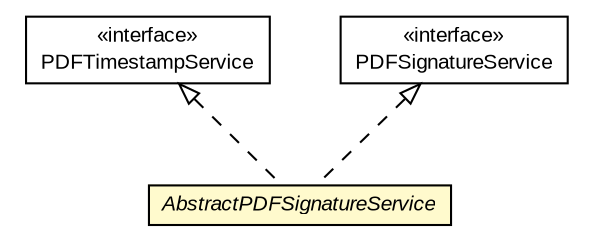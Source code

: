 #!/usr/local/bin/dot
#
# Class diagram 
# Generated by UMLGraph version R5_6-24-gf6e263 (http://www.umlgraph.org/)
#

digraph G {
	edge [fontname="arial",fontsize=10,labelfontname="arial",labelfontsize=10];
	node [fontname="arial",fontsize=10,shape=plaintext];
	nodesep=0.25;
	ranksep=0.5;
	// eu.europa.esig.dss.pdf.PDFTimestampService
	c135761 [label=<<table title="eu.europa.esig.dss.pdf.PDFTimestampService" border="0" cellborder="1" cellspacing="0" cellpadding="2" port="p" href="./PDFTimestampService.html">
		<tr><td><table border="0" cellspacing="0" cellpadding="1">
<tr><td align="center" balign="center"> &#171;interface&#187; </td></tr>
<tr><td align="center" balign="center"> PDFTimestampService </td></tr>
		</table></td></tr>
		</table>>, URL="./PDFTimestampService.html", fontname="arial", fontcolor="black", fontsize=10.0];
	// eu.europa.esig.dss.pdf.PDFSignatureService
	c135763 [label=<<table title="eu.europa.esig.dss.pdf.PDFSignatureService" border="0" cellborder="1" cellspacing="0" cellpadding="2" port="p" href="./PDFSignatureService.html">
		<tr><td><table border="0" cellspacing="0" cellpadding="1">
<tr><td align="center" balign="center"> &#171;interface&#187; </td></tr>
<tr><td align="center" balign="center"> PDFSignatureService </td></tr>
		</table></td></tr>
		</table>>, URL="./PDFSignatureService.html", fontname="arial", fontcolor="black", fontsize=10.0];
	// eu.europa.esig.dss.pdf.AbstractPDFSignatureService
	c135777 [label=<<table title="eu.europa.esig.dss.pdf.AbstractPDFSignatureService" border="0" cellborder="1" cellspacing="0" cellpadding="2" port="p" bgcolor="lemonChiffon" href="./AbstractPDFSignatureService.html">
		<tr><td><table border="0" cellspacing="0" cellpadding="1">
<tr><td align="center" balign="center"><font face="arial italic"> AbstractPDFSignatureService </font></td></tr>
		</table></td></tr>
		</table>>, URL="./AbstractPDFSignatureService.html", fontname="arial", fontcolor="black", fontsize=10.0];
	//eu.europa.esig.dss.pdf.AbstractPDFSignatureService implements eu.europa.esig.dss.pdf.PDFSignatureService
	c135763:p -> c135777:p [dir=back,arrowtail=empty,style=dashed];
	//eu.europa.esig.dss.pdf.AbstractPDFSignatureService implements eu.europa.esig.dss.pdf.PDFTimestampService
	c135761:p -> c135777:p [dir=back,arrowtail=empty,style=dashed];
}

